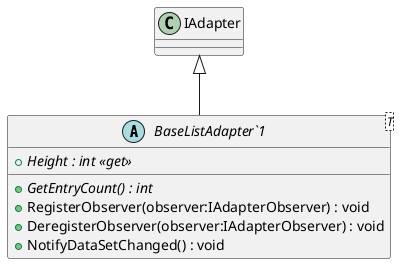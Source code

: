 @startuml
abstract class "BaseListAdapter`1"<T> {
    + {abstract} Height : int <<get>>
    + {abstract} GetEntryCount() : int
    + RegisterObserver(observer:IAdapterObserver) : void
    + DeregisterObserver(observer:IAdapterObserver) : void
    + NotifyDataSetChanged() : void
}
IAdapter <|-- "BaseListAdapter`1"
@enduml
